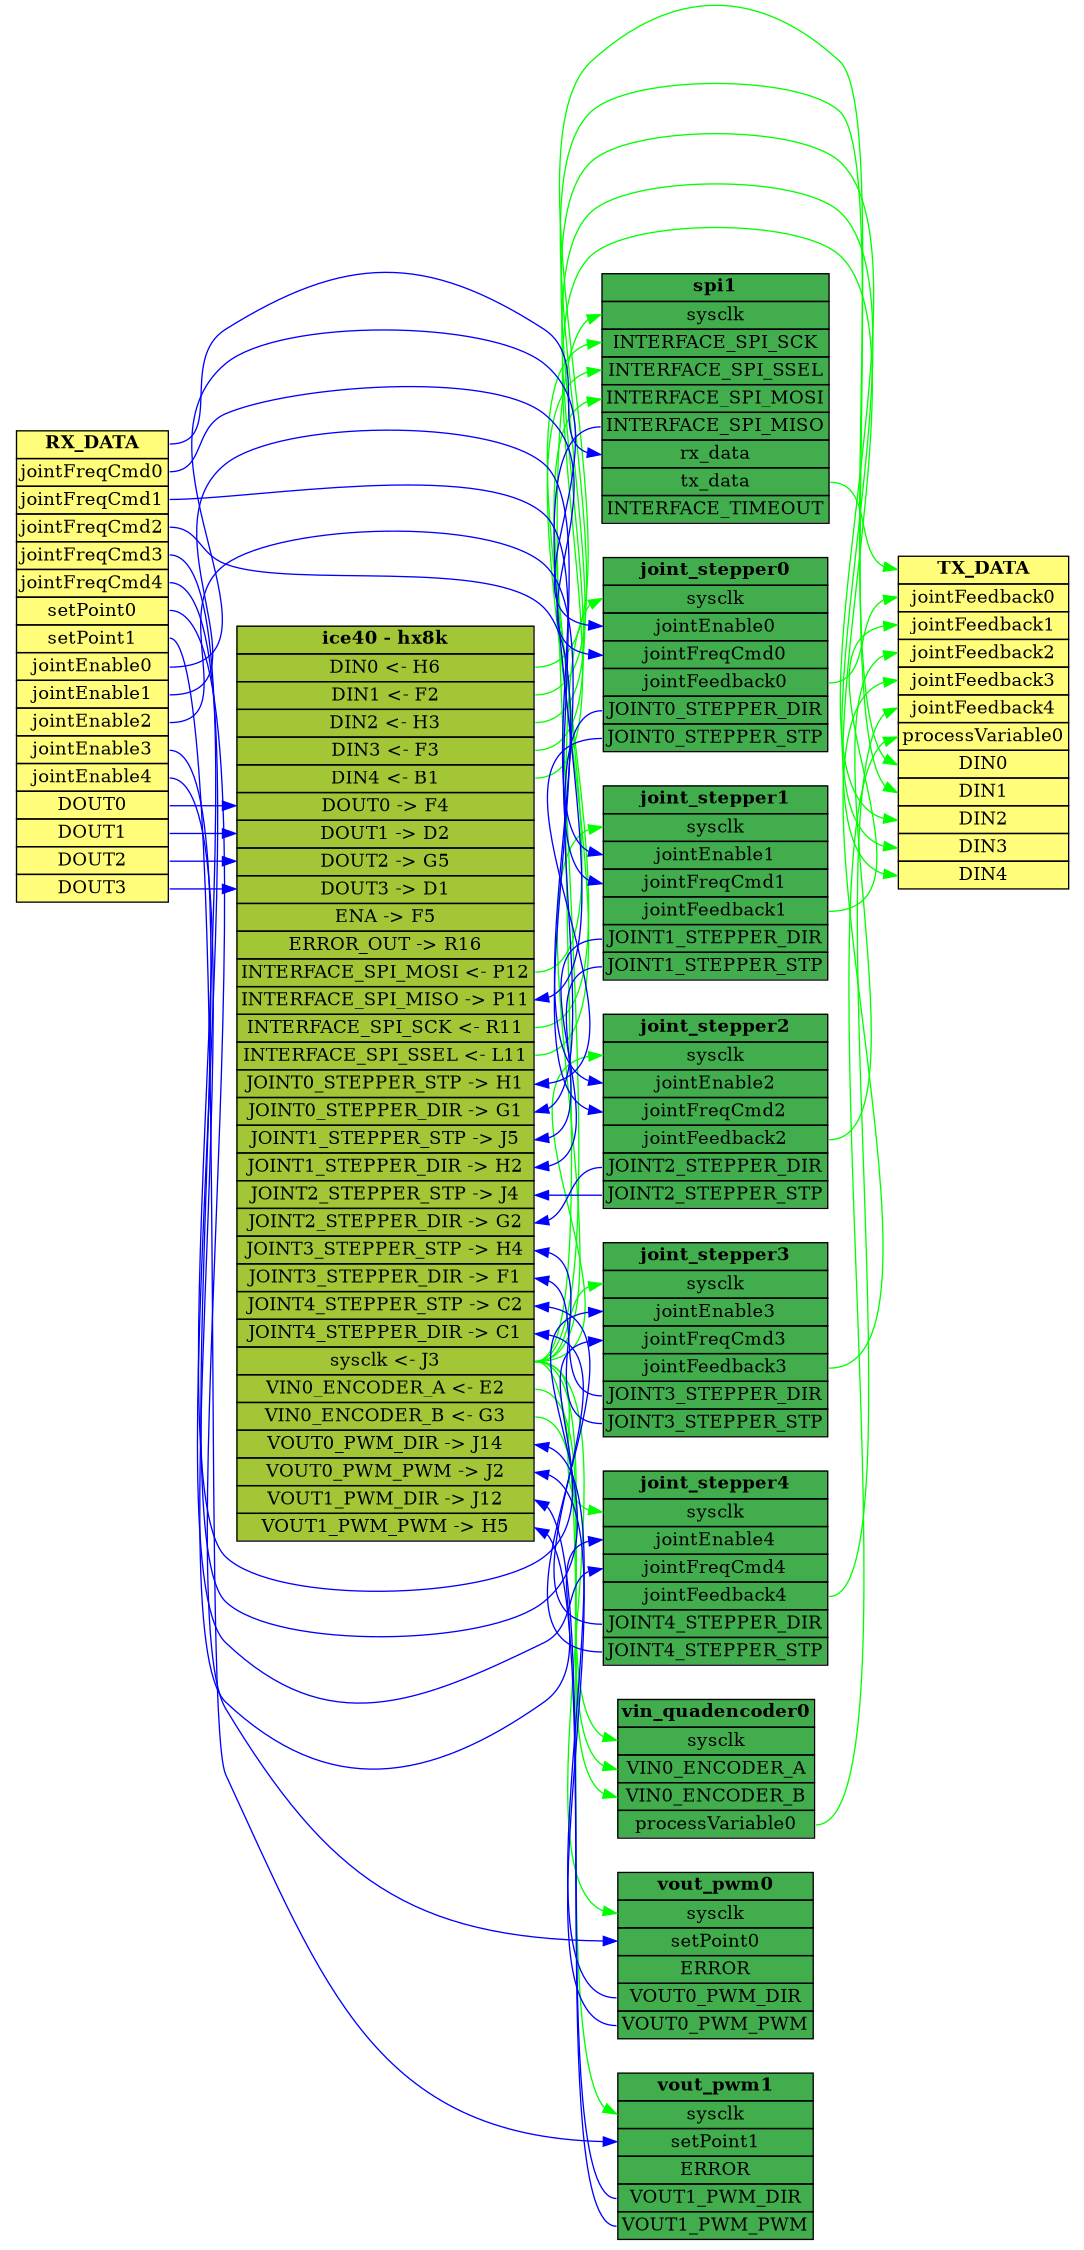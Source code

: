 digraph firmware {
	node [shape=plaintext]
	rankdir=LR size=15
	pins [label=<<TABLE bgcolor="#a2c635" BORDER="0" CELLBORDER="1" CELLSPACING="0"><TR><TD><B>ice40 - hx8k</B></TD></TR><TR><TD PORT="DIN0">DIN0 &lt;- H6</TD></TR><TR><TD PORT="DIN1">DIN1 &lt;- F2</TD></TR><TR><TD PORT="DIN2">DIN2 &lt;- H3</TD></TR><TR><TD PORT="DIN3">DIN3 &lt;- F3</TD></TR><TR><TD PORT="DIN4">DIN4 &lt;- B1</TD></TR><TR><TD PORT="DOUT0">DOUT0 -&gt; F4</TD></TR><TR><TD PORT="DOUT1">DOUT1 -&gt; D2</TD></TR><TR><TD PORT="DOUT2">DOUT2 -&gt; G5</TD></TR><TR><TD PORT="DOUT3">DOUT3 -&gt; D1</TD></TR><TR><TD PORT="ENA">ENA -&gt; F5</TD></TR><TR><TD PORT="ERROR_OUT">ERROR_OUT -&gt; R16</TD></TR><TR><TD PORT="INTERFACE_SPI_MOSI">INTERFACE_SPI_MOSI &lt;- P12</TD></TR><TR><TD PORT="INTERFACE_SPI_MISO">INTERFACE_SPI_MISO -&gt; P11</TD></TR><TR><TD PORT="INTERFACE_SPI_SCK">INTERFACE_SPI_SCK &lt;- R11</TD></TR><TR><TD PORT="INTERFACE_SPI_SSEL">INTERFACE_SPI_SSEL &lt;- L11</TD></TR><TR><TD PORT="JOINT0_STEPPER_STP">JOINT0_STEPPER_STP -&gt; H1</TD></TR><TR><TD PORT="JOINT0_STEPPER_DIR">JOINT0_STEPPER_DIR -&gt; G1</TD></TR><TR><TD PORT="JOINT1_STEPPER_STP">JOINT1_STEPPER_STP -&gt; J5</TD></TR><TR><TD PORT="JOINT1_STEPPER_DIR">JOINT1_STEPPER_DIR -&gt; H2</TD></TR><TR><TD PORT="JOINT2_STEPPER_STP">JOINT2_STEPPER_STP -&gt; J4</TD></TR><TR><TD PORT="JOINT2_STEPPER_DIR">JOINT2_STEPPER_DIR -&gt; G2</TD></TR><TR><TD PORT="JOINT3_STEPPER_STP">JOINT3_STEPPER_STP -&gt; H4</TD></TR><TR><TD PORT="JOINT3_STEPPER_DIR">JOINT3_STEPPER_DIR -&gt; F1</TD></TR><TR><TD PORT="JOINT4_STEPPER_STP">JOINT4_STEPPER_STP -&gt; C2</TD></TR><TR><TD PORT="JOINT4_STEPPER_DIR">JOINT4_STEPPER_DIR -&gt; C1</TD></TR><TR><TD PORT="sysclk">sysclk &lt;- J3</TD></TR><TR><TD PORT="VIN0_ENCODER_A">VIN0_ENCODER_A &lt;- E2</TD></TR><TR><TD PORT="VIN0_ENCODER_B">VIN0_ENCODER_B &lt;- G3</TD></TR><TR><TD PORT="VOUT0_PWM_DIR">VOUT0_PWM_DIR -&gt; J14</TD></TR><TR><TD PORT="VOUT0_PWM_PWM">VOUT0_PWM_PWM -&gt; J2</TD></TR><TR><TD PORT="VOUT1_PWM_DIR">VOUT1_PWM_DIR -&gt; J12</TD></TR><TR><TD PORT="VOUT1_PWM_PWM">VOUT1_PWM_PWM -&gt; H5</TD></TR></TABLE>>]
	rx_data:DOUT0 -> pins:DOUT0 [color=blue]
	rx_data:DOUT1 -> pins:DOUT1 [color=blue]
	rx_data:DOUT2 -> pins:DOUT2 [color=blue]
	rx_data:DOUT3 -> pins:DOUT3 [color=blue]
	rx_data [label=<<TABLE bgcolor="#fffd7a" BORDER="0" CELLBORDER="1" CELLSPACING="0"><TR><TD PORT="rx_data"><B>RX_DATA</B></TD></TR><TR><TD PORT="jointFreqCmd0">jointFreqCmd0</TD></TR><TR><TD PORT="jointFreqCmd1">jointFreqCmd1</TD></TR><TR><TD PORT="jointFreqCmd2">jointFreqCmd2</TD></TR><TR><TD PORT="jointFreqCmd3">jointFreqCmd3</TD></TR><TR><TD PORT="jointFreqCmd4">jointFreqCmd4</TD></TR><TR><TD PORT="setPoint0">setPoint0</TD></TR><TR><TD PORT="setPoint1">setPoint1</TD></TR><TR><TD PORT="jointEnable0">jointEnable0</TD></TR><TR><TD PORT="jointEnable1">jointEnable1</TD></TR><TR><TD PORT="jointEnable2">jointEnable2</TD></TR><TR><TD PORT="jointEnable3">jointEnable3</TD></TR><TR><TD PORT="jointEnable4">jointEnable4</TD></TR><TR><TD PORT="DOUT0">DOUT0</TD></TR><TR><TD PORT="DOUT1">DOUT1</TD></TR><TR><TD PORT="DOUT2">DOUT2</TD></TR><TR><TD PORT="DOUT3">DOUT3</TD></TR></TABLE>>]
	pins:DIN0 -> tx_data:DIN0 [color=green]
	pins:DIN1 -> tx_data:DIN1 [color=green]
	pins:DIN2 -> tx_data:DIN2 [color=green]
	pins:DIN3 -> tx_data:DIN3 [color=green]
	pins:DIN4 -> tx_data:DIN4 [color=green]
	tx_data [label=<<TABLE bgcolor="#fffd7a" BORDER="0" CELLBORDER="1" CELLSPACING="0"><TR><TD PORT="tx_data"><B>TX_DATA</B></TD></TR><TR><TD PORT="jointFeedback0">jointFeedback0</TD></TR><TR><TD PORT="jointFeedback1">jointFeedback1</TD></TR><TR><TD PORT="jointFeedback2">jointFeedback2</TD></TR><TR><TD PORT="jointFeedback3">jointFeedback3</TD></TR><TR><TD PORT="jointFeedback4">jointFeedback4</TD></TR><TR><TD PORT="processVariable0">processVariable0</TD></TR><TR><TD PORT="DIN0">DIN0</TD></TR><TR><TD PORT="DIN1">DIN1</TD></TR><TR><TD PORT="DIN2">DIN2</TD></TR><TR><TD PORT="DIN3">DIN3</TD></TR><TR><TD PORT="DIN4">DIN4</TD></TR></TABLE>>]
	pins:sysclk -> joint_stepper0:sysclk [color=green]
	joint_stepper0 [label=joint_stepper0]
	rx_data:jointEnable0 -> joint_stepper0:jointEnable0 [color=blue]
	joint_stepper0 [label=joint_stepper0]
	rx_data:jointFreqCmd0 -> joint_stepper0:jointFreqCmd0 [color=blue]
	joint_stepper0 [label=joint_stepper0]
	joint_stepper0:jointFeedback0 -> tx_data:jointFeedback0 [color=green]
	joint_stepper0 [label=joint_stepper0]
	joint_stepper0:JOINT0_STEPPER_DIR -> pins:JOINT0_STEPPER_DIR [color=blue]
	joint_stepper0 [label=joint_stepper0]
	joint_stepper0:JOINT0_STEPPER_STP -> pins:JOINT0_STEPPER_STP [color=blue]
	joint_stepper0 [label=joint_stepper0]
	pins:sysclk -> joint_stepper1:sysclk [color=green]
	joint_stepper1 [label=joint_stepper1]
	rx_data:jointEnable1 -> joint_stepper1:jointEnable1 [color=blue]
	joint_stepper1 [label=joint_stepper1]
	rx_data:jointFreqCmd1 -> joint_stepper1:jointFreqCmd1 [color=blue]
	joint_stepper1 [label=joint_stepper1]
	joint_stepper1:jointFeedback1 -> tx_data:jointFeedback1 [color=green]
	joint_stepper1 [label=joint_stepper1]
	joint_stepper1:JOINT1_STEPPER_DIR -> pins:JOINT1_STEPPER_DIR [color=blue]
	joint_stepper1 [label=joint_stepper1]
	joint_stepper1:JOINT1_STEPPER_STP -> pins:JOINT1_STEPPER_STP [color=blue]
	joint_stepper1 [label=joint_stepper1]
	pins:sysclk -> joint_stepper2:sysclk [color=green]
	joint_stepper2 [label=joint_stepper2]
	rx_data:jointEnable2 -> joint_stepper2:jointEnable2 [color=blue]
	joint_stepper2 [label=joint_stepper2]
	rx_data:jointFreqCmd2 -> joint_stepper2:jointFreqCmd2 [color=blue]
	joint_stepper2 [label=joint_stepper2]
	joint_stepper2:jointFeedback2 -> tx_data:jointFeedback2 [color=green]
	joint_stepper2 [label=joint_stepper2]
	joint_stepper2:JOINT2_STEPPER_DIR -> pins:JOINT2_STEPPER_DIR [color=blue]
	joint_stepper2 [label=joint_stepper2]
	joint_stepper2:JOINT2_STEPPER_STP -> pins:JOINT2_STEPPER_STP [color=blue]
	joint_stepper2 [label=joint_stepper2]
	pins:sysclk -> joint_stepper3:sysclk [color=green]
	joint_stepper3 [label=joint_stepper3]
	rx_data:jointEnable3 -> joint_stepper3:jointEnable3 [color=blue]
	joint_stepper3 [label=joint_stepper3]
	rx_data:jointFreqCmd3 -> joint_stepper3:jointFreqCmd3 [color=blue]
	joint_stepper3 [label=joint_stepper3]
	joint_stepper3:jointFeedback3 -> tx_data:jointFeedback3 [color=green]
	joint_stepper3 [label=joint_stepper3]
	joint_stepper3:JOINT3_STEPPER_DIR -> pins:JOINT3_STEPPER_DIR [color=blue]
	joint_stepper3 [label=joint_stepper3]
	joint_stepper3:JOINT3_STEPPER_STP -> pins:JOINT3_STEPPER_STP [color=blue]
	joint_stepper3 [label=joint_stepper3]
	pins:sysclk -> joint_stepper4:sysclk [color=green]
	joint_stepper4 [label=joint_stepper4]
	rx_data:jointEnable4 -> joint_stepper4:jointEnable4 [color=blue]
	joint_stepper4 [label=joint_stepper4]
	rx_data:jointFreqCmd4 -> joint_stepper4:jointFreqCmd4 [color=blue]
	joint_stepper4 [label=joint_stepper4]
	joint_stepper4:jointFeedback4 -> tx_data:jointFeedback4 [color=green]
	joint_stepper4 [label=joint_stepper4]
	joint_stepper4:JOINT4_STEPPER_DIR -> pins:JOINT4_STEPPER_DIR [color=blue]
	joint_stepper4 [label=joint_stepper4]
	joint_stepper4:JOINT4_STEPPER_STP -> pins:JOINT4_STEPPER_STP [color=blue]
	joint_stepper4 [label=joint_stepper4]
	joint_stepper0 [label=<<TABLE bgcolor="#41ad4c" BORDER="0" CELLBORDER="1" CELLSPACING="0"><TR><TD><B>joint_stepper0</B></TD></TR><TR><TD PORT="sysclk">sysclk</TD></TR><TR><TD PORT="jointEnable0">jointEnable0</TD></TR><TR><TD PORT="jointFreqCmd0">jointFreqCmd0</TD></TR><TR><TD PORT="jointFeedback0">jointFeedback0</TD></TR><TR><TD PORT="JOINT0_STEPPER_DIR">JOINT0_STEPPER_DIR</TD></TR><TR><TD PORT="JOINT0_STEPPER_STP">JOINT0_STEPPER_STP</TD></TR></TABLE>>]
	joint_stepper1 [label=<<TABLE bgcolor="#41ad4c" BORDER="0" CELLBORDER="1" CELLSPACING="0"><TR><TD><B>joint_stepper1</B></TD></TR><TR><TD PORT="sysclk">sysclk</TD></TR><TR><TD PORT="jointEnable1">jointEnable1</TD></TR><TR><TD PORT="jointFreqCmd1">jointFreqCmd1</TD></TR><TR><TD PORT="jointFeedback1">jointFeedback1</TD></TR><TR><TD PORT="JOINT1_STEPPER_DIR">JOINT1_STEPPER_DIR</TD></TR><TR><TD PORT="JOINT1_STEPPER_STP">JOINT1_STEPPER_STP</TD></TR></TABLE>>]
	joint_stepper2 [label=<<TABLE bgcolor="#41ad4c" BORDER="0" CELLBORDER="1" CELLSPACING="0"><TR><TD><B>joint_stepper2</B></TD></TR><TR><TD PORT="sysclk">sysclk</TD></TR><TR><TD PORT="jointEnable2">jointEnable2</TD></TR><TR><TD PORT="jointFreqCmd2">jointFreqCmd2</TD></TR><TR><TD PORT="jointFeedback2">jointFeedback2</TD></TR><TR><TD PORT="JOINT2_STEPPER_DIR">JOINT2_STEPPER_DIR</TD></TR><TR><TD PORT="JOINT2_STEPPER_STP">JOINT2_STEPPER_STP</TD></TR></TABLE>>]
	joint_stepper3 [label=<<TABLE bgcolor="#41ad4c" BORDER="0" CELLBORDER="1" CELLSPACING="0"><TR><TD><B>joint_stepper3</B></TD></TR><TR><TD PORT="sysclk">sysclk</TD></TR><TR><TD PORT="jointEnable3">jointEnable3</TD></TR><TR><TD PORT="jointFreqCmd3">jointFreqCmd3</TD></TR><TR><TD PORT="jointFeedback3">jointFeedback3</TD></TR><TR><TD PORT="JOINT3_STEPPER_DIR">JOINT3_STEPPER_DIR</TD></TR><TR><TD PORT="JOINT3_STEPPER_STP">JOINT3_STEPPER_STP</TD></TR></TABLE>>]
	joint_stepper4 [label=<<TABLE bgcolor="#41ad4c" BORDER="0" CELLBORDER="1" CELLSPACING="0"><TR><TD><B>joint_stepper4</B></TD></TR><TR><TD PORT="sysclk">sysclk</TD></TR><TR><TD PORT="jointEnable4">jointEnable4</TD></TR><TR><TD PORT="jointFreqCmd4">jointFreqCmd4</TD></TR><TR><TD PORT="jointFeedback4">jointFeedback4</TD></TR><TR><TD PORT="JOINT4_STEPPER_DIR">JOINT4_STEPPER_DIR</TD></TR><TR><TD PORT="JOINT4_STEPPER_STP">JOINT4_STEPPER_STP</TD></TR></TABLE>>]
	pins:sysclk -> vout_pwm0:sysclk [color=green]
	vout_pwm0 [label=vout_pwm0]
	rx_data:setPoint0 -> vout_pwm0:setPoint0 [color=blue]
	vout_pwm0 [label=vout_pwm0]
	vout_pwm0 [label=vout_pwm0]
	vout_pwm0:VOUT0_PWM_DIR -> pins:VOUT0_PWM_DIR [color=blue]
	vout_pwm0 [label=vout_pwm0]
	vout_pwm0:VOUT0_PWM_PWM -> pins:VOUT0_PWM_PWM [color=blue]
	vout_pwm0 [label=vout_pwm0]
	pins:sysclk -> vout_pwm1:sysclk [color=green]
	vout_pwm1 [label=vout_pwm1]
	rx_data:setPoint1 -> vout_pwm1:setPoint1 [color=blue]
	vout_pwm1 [label=vout_pwm1]
	vout_pwm1 [label=vout_pwm1]
	vout_pwm1:VOUT1_PWM_DIR -> pins:VOUT1_PWM_DIR [color=blue]
	vout_pwm1 [label=vout_pwm1]
	vout_pwm1:VOUT1_PWM_PWM -> pins:VOUT1_PWM_PWM [color=blue]
	vout_pwm1 [label=vout_pwm1]
	vout_pwm0 [label=<<TABLE bgcolor="#41ad4c" BORDER="0" CELLBORDER="1" CELLSPACING="0"><TR><TD><B>vout_pwm0</B></TD></TR><TR><TD PORT="sysclk">sysclk</TD></TR><TR><TD PORT="setPoint0">setPoint0</TD></TR><TR><TD PORT="ERROR">ERROR</TD></TR><TR><TD PORT="VOUT0_PWM_DIR">VOUT0_PWM_DIR</TD></TR><TR><TD PORT="VOUT0_PWM_PWM">VOUT0_PWM_PWM</TD></TR></TABLE>>]
	vout_pwm1 [label=<<TABLE bgcolor="#41ad4c" BORDER="0" CELLBORDER="1" CELLSPACING="0"><TR><TD><B>vout_pwm1</B></TD></TR><TR><TD PORT="sysclk">sysclk</TD></TR><TR><TD PORT="setPoint1">setPoint1</TD></TR><TR><TD PORT="ERROR">ERROR</TD></TR><TR><TD PORT="VOUT1_PWM_DIR">VOUT1_PWM_DIR</TD></TR><TR><TD PORT="VOUT1_PWM_PWM">VOUT1_PWM_PWM</TD></TR></TABLE>>]
	pins:sysclk -> vin_quadencoder0:sysclk [color=green]
	vin_quadencoder0 [label=vin_quadencoder0]
	pins:VIN0_ENCODER_A -> vin_quadencoder0:VIN0_ENCODER_A [color=green]
	vin_quadencoder0 [label=vin_quadencoder0]
	pins:VIN0_ENCODER_B -> vin_quadencoder0:VIN0_ENCODER_B [color=green]
	vin_quadencoder0 [label=vin_quadencoder0]
	vin_quadencoder0:processVariable0 -> tx_data:processVariable0 [color=green]
	vin_quadencoder0 [label=vin_quadencoder0]
	vin_quadencoder0 [label=<<TABLE bgcolor="#41ad4c" BORDER="0" CELLBORDER="1" CELLSPACING="0"><TR><TD><B>vin_quadencoder0</B></TD></TR><TR><TD PORT="sysclk">sysclk</TD></TR><TR><TD PORT="VIN0_ENCODER_A">VIN0_ENCODER_A</TD></TR><TR><TD PORT="VIN0_ENCODER_B">VIN0_ENCODER_B</TD></TR><TR><TD PORT="processVariable0">processVariable0</TD></TR></TABLE>>]
	pins:sysclk -> spi1:sysclk [color=green]
	spi1 [label=spi1]
	pins:INTERFACE_SPI_SCK -> spi1:INTERFACE_SPI_SCK [color=green]
	spi1 [label=spi1]
	pins:INTERFACE_SPI_SSEL -> spi1:INTERFACE_SPI_SSEL [color=green]
	spi1 [label=spi1]
	pins:INTERFACE_SPI_MOSI -> spi1:INTERFACE_SPI_MOSI [color=green]
	spi1 [label=spi1]
	spi1:INTERFACE_SPI_MISO -> pins:INTERFACE_SPI_MISO [color=blue]
	spi1 [label=spi1]
	rx_data:rx_data -> spi1:rx_data [color=blue]
	spi1 [label=spi1]
	spi1:tx_data -> tx_data:tx_data [color=green]
	spi1 [label=spi1]
	spi1 [label=spi1]
	spi1 [label=<<TABLE bgcolor="#41ad4c" BORDER="0" CELLBORDER="1" CELLSPACING="0"><TR><TD><B>spi1</B></TD></TR><TR><TD PORT="sysclk">sysclk</TD></TR><TR><TD PORT="INTERFACE_SPI_SCK">INTERFACE_SPI_SCK</TD></TR><TR><TD PORT="INTERFACE_SPI_SSEL">INTERFACE_SPI_SSEL</TD></TR><TR><TD PORT="INTERFACE_SPI_MOSI">INTERFACE_SPI_MOSI</TD></TR><TR><TD PORT="INTERFACE_SPI_MISO">INTERFACE_SPI_MISO</TD></TR><TR><TD PORT="rx_data">rx_data</TD></TR><TR><TD PORT="tx_data">tx_data</TD></TR><TR><TD PORT="INTERFACE_TIMEOUT">INTERFACE_TIMEOUT</TD></TR></TABLE>>]
}
